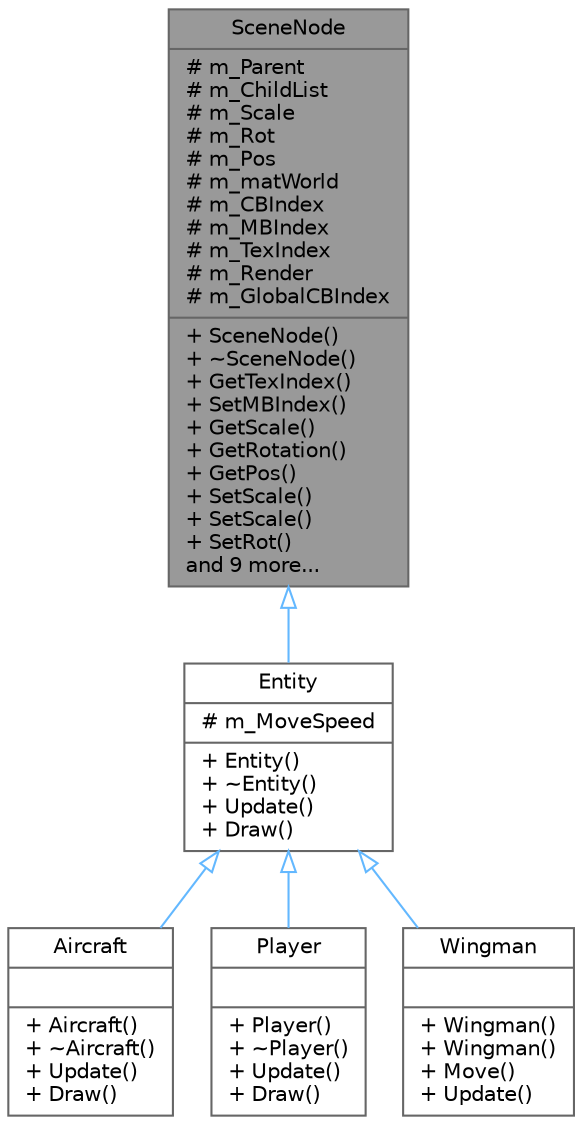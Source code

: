 digraph "SceneNode"
{
 // LATEX_PDF_SIZE
  bgcolor="transparent";
  edge [fontname=Helvetica,fontsize=10,labelfontname=Helvetica,labelfontsize=10];
  node [fontname=Helvetica,fontsize=10,shape=box,height=0.2,width=0.4];
  Node1 [shape=record,label="{SceneNode\n|# m_Parent\l# m_ChildList\l# m_Scale\l# m_Rot\l# m_Pos\l# m_matWorld\l# m_CBIndex\l# m_MBIndex\l# m_TexIndex\l# m_Render\l# m_GlobalCBIndex\l|+ SceneNode()\l+ ~SceneNode()\l+ GetTexIndex()\l+ SetMBIndex()\l+ GetScale()\l+ GetRotation()\l+ GetPos()\l+ SetScale()\l+ SetScale()\l+ SetRot()\land 9 more...\l}",height=0.2,width=0.4,color="gray40", fillcolor="grey60", style="filled", fontcolor="black",tooltip=" "];
  Node1 -> Node2 [dir="back",color="steelblue1",style="solid",arrowtail="onormal"];
  Node2 [shape=record,label="{Entity\n|# m_MoveSpeed\l|+ Entity()\l+ ~Entity()\l+ Update()\l+ Draw()\l}",height=0.2,width=0.4,color="gray40", fillcolor="white", style="filled",URL="$class_entity.html",tooltip="Main class for most objects in game world."];
  Node2 -> Node3 [dir="back",color="steelblue1",style="solid",arrowtail="onormal"];
  Node3 [shape=record,label="{Aircraft\n||+ Aircraft()\l+ ~Aircraft()\l+ Update()\l+ Draw()\l}",height=0.2,width=0.4,color="gray40", fillcolor="white", style="filled",URL="$class_aircraft.html",tooltip="Enemy class, derived from Entity."];
  Node2 -> Node4 [dir="back",color="steelblue1",style="solid",arrowtail="onormal"];
  Node4 [shape=record,label="{Player\n||+ Player()\l+ ~Player()\l+ Update()\l+ Draw()\l}",height=0.2,width=0.4,color="gray40", fillcolor="white", style="filled",URL="$class_player.html",tooltip="Player class, derived from entity."];
  Node2 -> Node5 [dir="back",color="steelblue1",style="solid",arrowtail="onormal"];
  Node5 [shape=record,label="{Wingman\n||+ Wingman()\l+ Wingman()\l+ Move()\l+ Update()\l}",height=0.2,width=0.4,color="gray40", fillcolor="white", style="filled",URL="$class_wingman.html",tooltip=" "];
}

